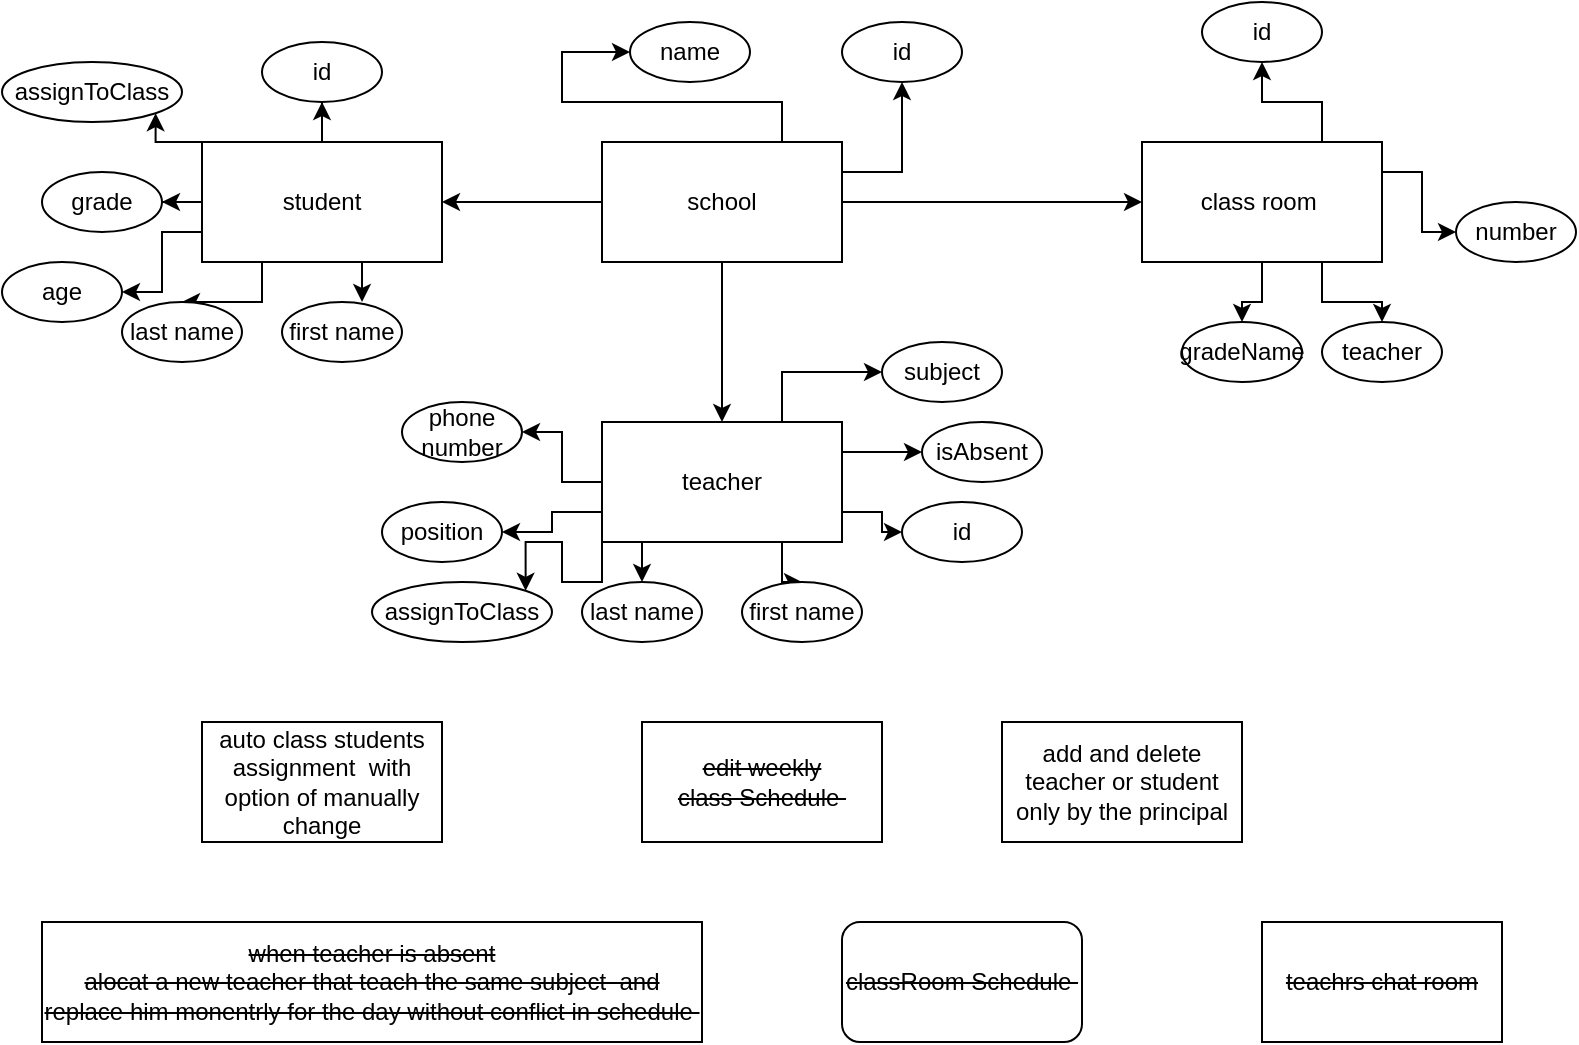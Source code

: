 <mxfile version="15.4.0" type="device"><diagram id="D0OLUV4wKuITlnfka_-b" name="‫עמוד-1‬"><mxGraphModel dx="1422" dy="822" grid="1" gridSize="10" guides="1" tooltips="1" connect="1" arrows="1" fold="1" page="1" pageScale="1" pageWidth="827" pageHeight="1169" math="0" shadow="0"><root><mxCell id="0"/><mxCell id="1" parent="0"/><mxCell id="BeEizpZB09yoz0zIJXLg-3" value="" style="edgeStyle=orthogonalEdgeStyle;rounded=0;orthogonalLoop=1;jettySize=auto;html=1;exitX=1;exitY=0.25;exitDx=0;exitDy=0;" parent="1" source="BeEizpZB09yoz0zIJXLg-1" target="BeEizpZB09yoz0zIJXLg-2" edge="1"><mxGeometry relative="1" as="geometry"/></mxCell><mxCell id="BeEizpZB09yoz0zIJXLg-5" style="edgeStyle=orthogonalEdgeStyle;rounded=0;orthogonalLoop=1;jettySize=auto;html=1;exitX=0.75;exitY=0;exitDx=0;exitDy=0;entryX=0;entryY=0.5;entryDx=0;entryDy=0;" parent="1" source="BeEizpZB09yoz0zIJXLg-1" target="BeEizpZB09yoz0zIJXLg-4" edge="1"><mxGeometry relative="1" as="geometry"/></mxCell><mxCell id="BeEizpZB09yoz0zIJXLg-7" value="" style="edgeStyle=orthogonalEdgeStyle;rounded=0;orthogonalLoop=1;jettySize=auto;html=1;" parent="1" source="BeEizpZB09yoz0zIJXLg-1" target="BeEizpZB09yoz0zIJXLg-6" edge="1"><mxGeometry relative="1" as="geometry"/></mxCell><mxCell id="BeEizpZB09yoz0zIJXLg-20" value="" style="edgeStyle=orthogonalEdgeStyle;rounded=0;orthogonalLoop=1;jettySize=auto;html=1;" parent="1" source="BeEizpZB09yoz0zIJXLg-1" target="BeEizpZB09yoz0zIJXLg-19" edge="1"><mxGeometry relative="1" as="geometry"/></mxCell><mxCell id="BeEizpZB09yoz0zIJXLg-38" value="" style="edgeStyle=orthogonalEdgeStyle;rounded=0;orthogonalLoop=1;jettySize=auto;html=1;" parent="1" source="BeEizpZB09yoz0zIJXLg-1" edge="1"><mxGeometry relative="1" as="geometry"><mxPoint x="610" y="110" as="targetPoint"/></mxGeometry></mxCell><mxCell id="BeEizpZB09yoz0zIJXLg-1" value="school" style="rounded=0;whiteSpace=wrap;html=1;" parent="1" vertex="1"><mxGeometry x="340" y="80" width="120" height="60" as="geometry"/></mxCell><mxCell id="BeEizpZB09yoz0zIJXLg-2" value="id" style="ellipse;whiteSpace=wrap;html=1;rounded=0;" parent="1" vertex="1"><mxGeometry x="460" y="20" width="60" height="30" as="geometry"/></mxCell><mxCell id="BeEizpZB09yoz0zIJXLg-4" value="name" style="ellipse;whiteSpace=wrap;html=1;rounded=0;" parent="1" vertex="1"><mxGeometry x="354" y="20" width="60" height="30" as="geometry"/></mxCell><mxCell id="BeEizpZB09yoz0zIJXLg-12" style="edgeStyle=orthogonalEdgeStyle;rounded=0;orthogonalLoop=1;jettySize=auto;html=1;exitX=1;exitY=0.75;exitDx=0;exitDy=0;" parent="1" source="BeEizpZB09yoz0zIJXLg-6" target="BeEizpZB09yoz0zIJXLg-10" edge="1"><mxGeometry relative="1" as="geometry"/></mxCell><mxCell id="BeEizpZB09yoz0zIJXLg-13" style="edgeStyle=orthogonalEdgeStyle;rounded=0;orthogonalLoop=1;jettySize=auto;html=1;exitX=0;exitY=0.5;exitDx=0;exitDy=0;entryX=1;entryY=0.5;entryDx=0;entryDy=0;" parent="1" source="BeEizpZB09yoz0zIJXLg-6" target="BeEizpZB09yoz0zIJXLg-11" edge="1"><mxGeometry relative="1" as="geometry"/></mxCell><mxCell id="BeEizpZB09yoz0zIJXLg-16" style="edgeStyle=orthogonalEdgeStyle;rounded=0;orthogonalLoop=1;jettySize=auto;html=1;exitX=0;exitY=0.75;exitDx=0;exitDy=0;entryX=1;entryY=0.5;entryDx=0;entryDy=0;" parent="1" source="BeEizpZB09yoz0zIJXLg-6" target="BeEizpZB09yoz0zIJXLg-14" edge="1"><mxGeometry relative="1" as="geometry"/></mxCell><mxCell id="BeEizpZB09yoz0zIJXLg-18" style="edgeStyle=orthogonalEdgeStyle;rounded=0;orthogonalLoop=1;jettySize=auto;html=1;exitX=0.75;exitY=0;exitDx=0;exitDy=0;entryX=0;entryY=0.5;entryDx=0;entryDy=0;" parent="1" source="BeEizpZB09yoz0zIJXLg-6" target="BeEizpZB09yoz0zIJXLg-17" edge="1"><mxGeometry relative="1" as="geometry"/></mxCell><mxCell id="BeEizpZB09yoz0zIJXLg-33" style="edgeStyle=orthogonalEdgeStyle;rounded=0;orthogonalLoop=1;jettySize=auto;html=1;exitX=0.25;exitY=1;exitDx=0;exitDy=0;entryX=0.5;entryY=0;entryDx=0;entryDy=0;" parent="1" source="BeEizpZB09yoz0zIJXLg-6" target="BeEizpZB09yoz0zIJXLg-29" edge="1"><mxGeometry relative="1" as="geometry"/></mxCell><mxCell id="BeEizpZB09yoz0zIJXLg-34" style="edgeStyle=orthogonalEdgeStyle;rounded=0;orthogonalLoop=1;jettySize=auto;html=1;exitX=0.75;exitY=1;exitDx=0;exitDy=0;" parent="1" source="BeEizpZB09yoz0zIJXLg-6" target="BeEizpZB09yoz0zIJXLg-28" edge="1"><mxGeometry relative="1" as="geometry"/></mxCell><mxCell id="BeEizpZB09yoz0zIJXLg-51" style="edgeStyle=orthogonalEdgeStyle;rounded=0;orthogonalLoop=1;jettySize=auto;html=1;exitX=1;exitY=0.25;exitDx=0;exitDy=0;" parent="1" source="BeEizpZB09yoz0zIJXLg-6" target="BeEizpZB09yoz0zIJXLg-50" edge="1"><mxGeometry relative="1" as="geometry"/></mxCell><mxCell id="TcqXCqKtuDLBFzJBU-2L-9" style="edgeStyle=orthogonalEdgeStyle;rounded=0;orthogonalLoop=1;jettySize=auto;html=1;exitX=0;exitY=1;exitDx=0;exitDy=0;entryX=1;entryY=0;entryDx=0;entryDy=0;" edge="1" parent="1" source="BeEizpZB09yoz0zIJXLg-6" target="TcqXCqKtuDLBFzJBU-2L-8"><mxGeometry relative="1" as="geometry"/></mxCell><mxCell id="BeEizpZB09yoz0zIJXLg-6" value="teacher" style="whiteSpace=wrap;html=1;rounded=0;" parent="1" vertex="1"><mxGeometry x="340" y="220" width="120" height="60" as="geometry"/></mxCell><mxCell id="BeEizpZB09yoz0zIJXLg-10" value="id" style="ellipse;whiteSpace=wrap;html=1;rounded=0;" parent="1" vertex="1"><mxGeometry x="490" y="260" width="60" height="30" as="geometry"/></mxCell><mxCell id="BeEizpZB09yoz0zIJXLg-11" value="phone number" style="ellipse;whiteSpace=wrap;html=1;rounded=0;" parent="1" vertex="1"><mxGeometry x="240" y="210" width="60" height="30" as="geometry"/></mxCell><mxCell id="BeEizpZB09yoz0zIJXLg-14" value="position" style="ellipse;whiteSpace=wrap;html=1;rounded=0;" parent="1" vertex="1"><mxGeometry x="230" y="260" width="60" height="30" as="geometry"/></mxCell><mxCell id="BeEizpZB09yoz0zIJXLg-17" value="subject" style="ellipse;whiteSpace=wrap;html=1;rounded=0;" parent="1" vertex="1"><mxGeometry x="480" y="180" width="60" height="30" as="geometry"/></mxCell><mxCell id="BeEizpZB09yoz0zIJXLg-22" value="" style="edgeStyle=orthogonalEdgeStyle;rounded=0;orthogonalLoop=1;jettySize=auto;html=1;" parent="1" source="BeEizpZB09yoz0zIJXLg-19" target="BeEizpZB09yoz0zIJXLg-21" edge="1"><mxGeometry relative="1" as="geometry"/></mxCell><mxCell id="BeEizpZB09yoz0zIJXLg-24" value="" style="edgeStyle=orthogonalEdgeStyle;rounded=0;orthogonalLoop=1;jettySize=auto;html=1;" parent="1" source="BeEizpZB09yoz0zIJXLg-19" target="BeEizpZB09yoz0zIJXLg-23" edge="1"><mxGeometry relative="1" as="geometry"/></mxCell><mxCell id="BeEizpZB09yoz0zIJXLg-30" style="edgeStyle=orthogonalEdgeStyle;rounded=0;orthogonalLoop=1;jettySize=auto;html=1;exitX=0;exitY=0.75;exitDx=0;exitDy=0;entryX=1;entryY=0.5;entryDx=0;entryDy=0;" parent="1" source="BeEizpZB09yoz0zIJXLg-19" target="BeEizpZB09yoz0zIJXLg-25" edge="1"><mxGeometry relative="1" as="geometry"/></mxCell><mxCell id="BeEizpZB09yoz0zIJXLg-31" style="edgeStyle=orthogonalEdgeStyle;rounded=0;orthogonalLoop=1;jettySize=auto;html=1;exitX=0.25;exitY=1;exitDx=0;exitDy=0;" parent="1" source="BeEizpZB09yoz0zIJXLg-19" target="BeEizpZB09yoz0zIJXLg-27" edge="1"><mxGeometry relative="1" as="geometry"/></mxCell><mxCell id="BeEizpZB09yoz0zIJXLg-32" style="edgeStyle=orthogonalEdgeStyle;rounded=0;orthogonalLoop=1;jettySize=auto;html=1;exitX=0.75;exitY=1;exitDx=0;exitDy=0;entryX=0.667;entryY=0;entryDx=0;entryDy=0;entryPerimeter=0;" parent="1" source="BeEizpZB09yoz0zIJXLg-19" target="BeEizpZB09yoz0zIJXLg-26" edge="1"><mxGeometry relative="1" as="geometry"/></mxCell><mxCell id="TcqXCqKtuDLBFzJBU-2L-7" style="edgeStyle=orthogonalEdgeStyle;rounded=0;orthogonalLoop=1;jettySize=auto;html=1;exitX=0;exitY=0;exitDx=0;exitDy=0;entryX=1;entryY=1;entryDx=0;entryDy=0;" edge="1" parent="1" source="BeEizpZB09yoz0zIJXLg-19" target="TcqXCqKtuDLBFzJBU-2L-6"><mxGeometry relative="1" as="geometry"/></mxCell><mxCell id="BeEizpZB09yoz0zIJXLg-19" value="student" style="whiteSpace=wrap;html=1;rounded=0;" parent="1" vertex="1"><mxGeometry x="140" y="80" width="120" height="60" as="geometry"/></mxCell><mxCell id="BeEizpZB09yoz0zIJXLg-21" value="id" style="ellipse;whiteSpace=wrap;html=1;rounded=0;" parent="1" vertex="1"><mxGeometry x="170" y="30" width="60" height="30" as="geometry"/></mxCell><mxCell id="BeEizpZB09yoz0zIJXLg-23" value="grade" style="ellipse;whiteSpace=wrap;html=1;rounded=0;" parent="1" vertex="1"><mxGeometry x="60" y="95" width="60" height="30" as="geometry"/></mxCell><mxCell id="BeEizpZB09yoz0zIJXLg-25" value="age" style="ellipse;whiteSpace=wrap;html=1;rounded=0;" parent="1" vertex="1"><mxGeometry x="40" y="140" width="60" height="30" as="geometry"/></mxCell><mxCell id="BeEizpZB09yoz0zIJXLg-26" value="first name" style="ellipse;whiteSpace=wrap;html=1;rounded=0;" parent="1" vertex="1"><mxGeometry x="180" y="160" width="60" height="30" as="geometry"/></mxCell><mxCell id="BeEizpZB09yoz0zIJXLg-27" value="last name" style="ellipse;whiteSpace=wrap;html=1;rounded=0;" parent="1" vertex="1"><mxGeometry x="100" y="160" width="60" height="30" as="geometry"/></mxCell><mxCell id="BeEizpZB09yoz0zIJXLg-28" value="first name" style="ellipse;whiteSpace=wrap;html=1;rounded=0;" parent="1" vertex="1"><mxGeometry x="410" y="300" width="60" height="30" as="geometry"/></mxCell><mxCell id="BeEizpZB09yoz0zIJXLg-29" value="last name" style="ellipse;whiteSpace=wrap;html=1;rounded=0;" parent="1" vertex="1"><mxGeometry x="330" y="300" width="60" height="30" as="geometry"/></mxCell><mxCell id="BeEizpZB09yoz0zIJXLg-35" value="add and delete teacher or student&lt;br&gt;only by the principal" style="rounded=0;whiteSpace=wrap;html=1;" parent="1" vertex="1"><mxGeometry x="540" y="370" width="120" height="60" as="geometry"/></mxCell><mxCell id="BeEizpZB09yoz0zIJXLg-36" value="&lt;strike&gt;edit weekly class&amp;nbsp;Schedule&amp;nbsp;&lt;/strike&gt;" style="rounded=0;whiteSpace=wrap;html=1;" parent="1" vertex="1"><mxGeometry x="360" y="370" width="120" height="60" as="geometry"/></mxCell><mxCell id="BeEizpZB09yoz0zIJXLg-37" value="&lt;strike&gt;when teacher is&amp;nbsp;absent&lt;br&gt;alocat a new teacher that teach the same subject&amp;nbsp; and replace him monentrly for the day without conflict in schedule&amp;nbsp;&lt;/strike&gt;" style="rounded=0;whiteSpace=wrap;html=1;" parent="1" vertex="1"><mxGeometry x="60" y="470" width="330" height="60" as="geometry"/></mxCell><mxCell id="BeEizpZB09yoz0zIJXLg-41" style="edgeStyle=orthogonalEdgeStyle;rounded=0;orthogonalLoop=1;jettySize=auto;html=1;exitX=0.75;exitY=0;exitDx=0;exitDy=0;entryX=0.5;entryY=1;entryDx=0;entryDy=0;" parent="1" source="BeEizpZB09yoz0zIJXLg-39" target="BeEizpZB09yoz0zIJXLg-40" edge="1"><mxGeometry relative="1" as="geometry"/></mxCell><mxCell id="BeEizpZB09yoz0zIJXLg-43" style="edgeStyle=orthogonalEdgeStyle;rounded=0;orthogonalLoop=1;jettySize=auto;html=1;exitX=1;exitY=0.25;exitDx=0;exitDy=0;entryX=0;entryY=0.5;entryDx=0;entryDy=0;" parent="1" source="BeEizpZB09yoz0zIJXLg-39" target="BeEizpZB09yoz0zIJXLg-42" edge="1"><mxGeometry relative="1" as="geometry"><mxPoint x="760" y="140" as="targetPoint"/></mxGeometry></mxCell><mxCell id="BeEizpZB09yoz0zIJXLg-46" style="edgeStyle=orthogonalEdgeStyle;rounded=0;orthogonalLoop=1;jettySize=auto;html=1;exitX=0.75;exitY=1;exitDx=0;exitDy=0;" parent="1" source="BeEizpZB09yoz0zIJXLg-39" target="BeEizpZB09yoz0zIJXLg-45" edge="1"><mxGeometry relative="1" as="geometry"/></mxCell><mxCell id="TcqXCqKtuDLBFzJBU-2L-4" value="" style="edgeStyle=orthogonalEdgeStyle;rounded=0;orthogonalLoop=1;jettySize=auto;html=1;" edge="1" parent="1" source="BeEizpZB09yoz0zIJXLg-39" target="TcqXCqKtuDLBFzJBU-2L-3"><mxGeometry relative="1" as="geometry"/></mxCell><mxCell id="BeEizpZB09yoz0zIJXLg-39" value="class room&amp;nbsp;" style="rounded=0;whiteSpace=wrap;html=1;" parent="1" vertex="1"><mxGeometry x="610" y="80" width="120" height="60" as="geometry"/></mxCell><mxCell id="BeEizpZB09yoz0zIJXLg-40" value="id" style="ellipse;whiteSpace=wrap;html=1;rounded=0;" parent="1" vertex="1"><mxGeometry x="640" y="10" width="60" height="30" as="geometry"/></mxCell><mxCell id="BeEizpZB09yoz0zIJXLg-42" value="number" style="ellipse;whiteSpace=wrap;html=1;rounded=0;" parent="1" vertex="1"><mxGeometry x="767" y="110" width="60" height="30" as="geometry"/></mxCell><mxCell id="BeEizpZB09yoz0zIJXLg-45" value="teacher" style="ellipse;whiteSpace=wrap;html=1;rounded=0;" parent="1" vertex="1"><mxGeometry x="700" y="170" width="60" height="30" as="geometry"/></mxCell><mxCell id="BeEizpZB09yoz0zIJXLg-50" value="isAbsent" style="ellipse;whiteSpace=wrap;html=1;rounded=0;" parent="1" vertex="1"><mxGeometry x="500" y="220" width="60" height="30" as="geometry"/></mxCell><mxCell id="BeEizpZB09yoz0zIJXLg-52" value="&lt;strike&gt;teachrs chat room&lt;/strike&gt;" style="rounded=0;whiteSpace=wrap;html=1;" parent="1" vertex="1"><mxGeometry x="670" y="470" width="120" height="60" as="geometry"/></mxCell><mxCell id="TcqXCqKtuDLBFzJBU-2L-1" value="&lt;strike&gt;classRoom Schedule&amp;nbsp;&lt;/strike&gt;" style="rounded=1;whiteSpace=wrap;html=1;" vertex="1" parent="1"><mxGeometry x="460" y="470" width="120" height="60" as="geometry"/></mxCell><mxCell id="TcqXCqKtuDLBFzJBU-2L-3" value="gradeName" style="ellipse;whiteSpace=wrap;html=1;rounded=0;" vertex="1" parent="1"><mxGeometry x="630" y="170" width="60" height="30" as="geometry"/></mxCell><mxCell id="TcqXCqKtuDLBFzJBU-2L-5" value="auto class students assignment&amp;nbsp; with option of&amp;nbsp;manually change" style="rounded=0;whiteSpace=wrap;html=1;" vertex="1" parent="1"><mxGeometry x="140" y="370" width="120" height="60" as="geometry"/></mxCell><mxCell id="TcqXCqKtuDLBFzJBU-2L-6" value="assignToClass" style="ellipse;whiteSpace=wrap;html=1;rounded=0;" vertex="1" parent="1"><mxGeometry x="40" y="40" width="90" height="30" as="geometry"/></mxCell><mxCell id="TcqXCqKtuDLBFzJBU-2L-8" value="assignToClass" style="ellipse;whiteSpace=wrap;html=1;rounded=0;" vertex="1" parent="1"><mxGeometry x="225" y="300" width="90" height="30" as="geometry"/></mxCell></root></mxGraphModel></diagram></mxfile>